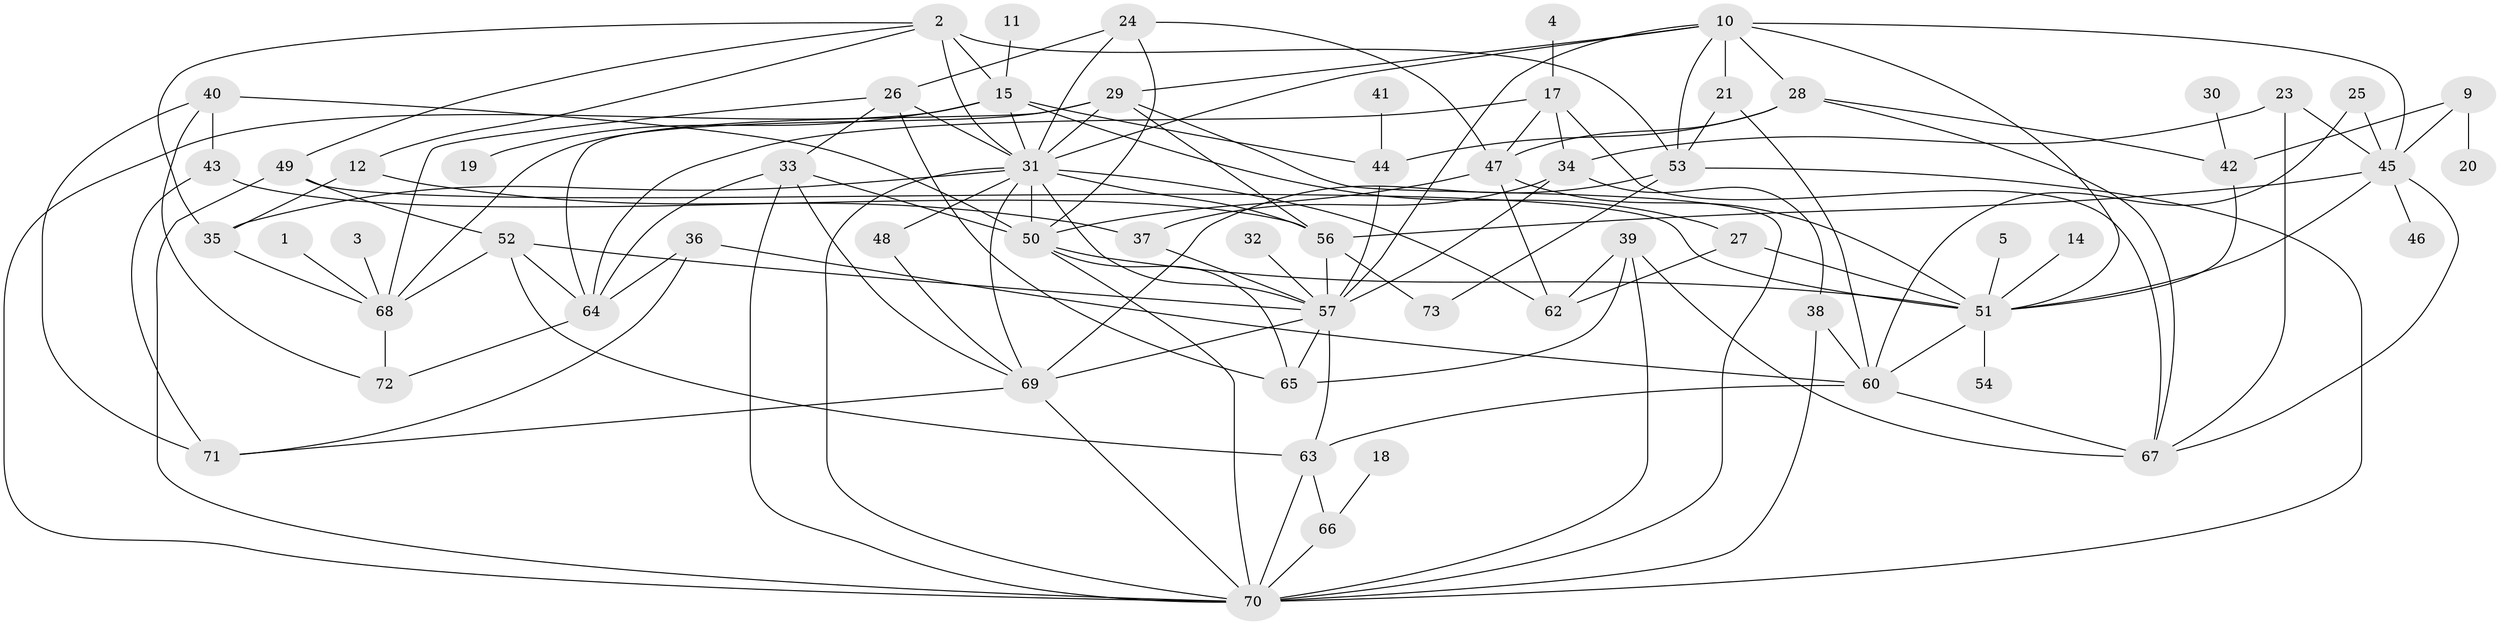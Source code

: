 // original degree distribution, {1: 0.1793103448275862, 4: 0.2, 6: 0.034482758620689655, 3: 0.22758620689655173, 2: 0.1793103448275862, 7: 0.020689655172413793, 9: 0.006896551724137931, 5: 0.07586206896551724, 0: 0.06206896551724138, 8: 0.013793103448275862}
// Generated by graph-tools (version 1.1) at 2025/25/03/09/25 03:25:22]
// undirected, 63 vertices, 135 edges
graph export_dot {
graph [start="1"]
  node [color=gray90,style=filled];
  1;
  2;
  3;
  4;
  5;
  9;
  10;
  11;
  12;
  14;
  15;
  17;
  18;
  19;
  20;
  21;
  23;
  24;
  25;
  26;
  27;
  28;
  29;
  30;
  31;
  32;
  33;
  34;
  35;
  36;
  37;
  38;
  39;
  40;
  41;
  42;
  43;
  44;
  45;
  46;
  47;
  48;
  49;
  50;
  51;
  52;
  53;
  54;
  56;
  57;
  60;
  62;
  63;
  64;
  65;
  66;
  67;
  68;
  69;
  70;
  71;
  72;
  73;
  1 -- 68 [weight=1.0];
  2 -- 12 [weight=1.0];
  2 -- 15 [weight=1.0];
  2 -- 31 [weight=1.0];
  2 -- 35 [weight=1.0];
  2 -- 49 [weight=1.0];
  2 -- 53 [weight=2.0];
  3 -- 68 [weight=1.0];
  4 -- 17 [weight=1.0];
  5 -- 51 [weight=1.0];
  9 -- 20 [weight=1.0];
  9 -- 42 [weight=1.0];
  9 -- 45 [weight=1.0];
  10 -- 21 [weight=2.0];
  10 -- 28 [weight=1.0];
  10 -- 29 [weight=1.0];
  10 -- 31 [weight=1.0];
  10 -- 45 [weight=1.0];
  10 -- 51 [weight=1.0];
  10 -- 53 [weight=1.0];
  10 -- 57 [weight=1.0];
  11 -- 15 [weight=1.0];
  12 -- 35 [weight=1.0];
  12 -- 37 [weight=1.0];
  14 -- 51 [weight=1.0];
  15 -- 19 [weight=1.0];
  15 -- 27 [weight=1.0];
  15 -- 31 [weight=1.0];
  15 -- 44 [weight=1.0];
  15 -- 70 [weight=1.0];
  17 -- 34 [weight=1.0];
  17 -- 47 [weight=1.0];
  17 -- 64 [weight=1.0];
  17 -- 67 [weight=1.0];
  18 -- 66 [weight=1.0];
  21 -- 53 [weight=1.0];
  21 -- 60 [weight=1.0];
  23 -- 34 [weight=1.0];
  23 -- 45 [weight=1.0];
  23 -- 67 [weight=1.0];
  24 -- 26 [weight=1.0];
  24 -- 31 [weight=1.0];
  24 -- 47 [weight=1.0];
  24 -- 50 [weight=1.0];
  25 -- 45 [weight=1.0];
  25 -- 60 [weight=1.0];
  26 -- 31 [weight=1.0];
  26 -- 33 [weight=1.0];
  26 -- 65 [weight=1.0];
  26 -- 68 [weight=1.0];
  27 -- 51 [weight=1.0];
  27 -- 62 [weight=1.0];
  28 -- 42 [weight=1.0];
  28 -- 44 [weight=1.0];
  28 -- 47 [weight=1.0];
  28 -- 67 [weight=1.0];
  29 -- 31 [weight=1.0];
  29 -- 56 [weight=1.0];
  29 -- 64 [weight=1.0];
  29 -- 68 [weight=1.0];
  29 -- 70 [weight=1.0];
  30 -- 42 [weight=1.0];
  31 -- 35 [weight=1.0];
  31 -- 48 [weight=2.0];
  31 -- 50 [weight=1.0];
  31 -- 56 [weight=1.0];
  31 -- 57 [weight=1.0];
  31 -- 62 [weight=1.0];
  31 -- 69 [weight=1.0];
  31 -- 70 [weight=1.0];
  32 -- 57 [weight=1.0];
  33 -- 50 [weight=1.0];
  33 -- 64 [weight=1.0];
  33 -- 69 [weight=1.0];
  33 -- 70 [weight=1.0];
  34 -- 37 [weight=1.0];
  34 -- 38 [weight=1.0];
  34 -- 57 [weight=1.0];
  35 -- 68 [weight=1.0];
  36 -- 60 [weight=1.0];
  36 -- 64 [weight=1.0];
  36 -- 71 [weight=1.0];
  37 -- 57 [weight=1.0];
  38 -- 60 [weight=1.0];
  38 -- 70 [weight=1.0];
  39 -- 62 [weight=1.0];
  39 -- 65 [weight=1.0];
  39 -- 67 [weight=1.0];
  39 -- 70 [weight=1.0];
  40 -- 43 [weight=1.0];
  40 -- 50 [weight=1.0];
  40 -- 71 [weight=2.0];
  40 -- 72 [weight=1.0];
  41 -- 44 [weight=1.0];
  42 -- 51 [weight=1.0];
  43 -- 56 [weight=1.0];
  43 -- 71 [weight=1.0];
  44 -- 57 [weight=1.0];
  45 -- 46 [weight=1.0];
  45 -- 51 [weight=1.0];
  45 -- 56 [weight=1.0];
  45 -- 67 [weight=1.0];
  47 -- 50 [weight=1.0];
  47 -- 51 [weight=1.0];
  47 -- 62 [weight=1.0];
  48 -- 69 [weight=1.0];
  49 -- 51 [weight=1.0];
  49 -- 52 [weight=1.0];
  49 -- 70 [weight=1.0];
  50 -- 51 [weight=1.0];
  50 -- 65 [weight=1.0];
  50 -- 70 [weight=1.0];
  51 -- 54 [weight=1.0];
  51 -- 60 [weight=1.0];
  52 -- 57 [weight=1.0];
  52 -- 63 [weight=1.0];
  52 -- 64 [weight=1.0];
  52 -- 68 [weight=1.0];
  53 -- 69 [weight=2.0];
  53 -- 70 [weight=1.0];
  53 -- 73 [weight=1.0];
  56 -- 57 [weight=1.0];
  56 -- 73 [weight=1.0];
  57 -- 63 [weight=1.0];
  57 -- 65 [weight=1.0];
  57 -- 69 [weight=1.0];
  60 -- 63 [weight=1.0];
  60 -- 67 [weight=1.0];
  63 -- 66 [weight=1.0];
  63 -- 70 [weight=1.0];
  64 -- 72 [weight=1.0];
  66 -- 70 [weight=1.0];
  68 -- 72 [weight=1.0];
  69 -- 70 [weight=1.0];
  69 -- 71 [weight=1.0];
}
